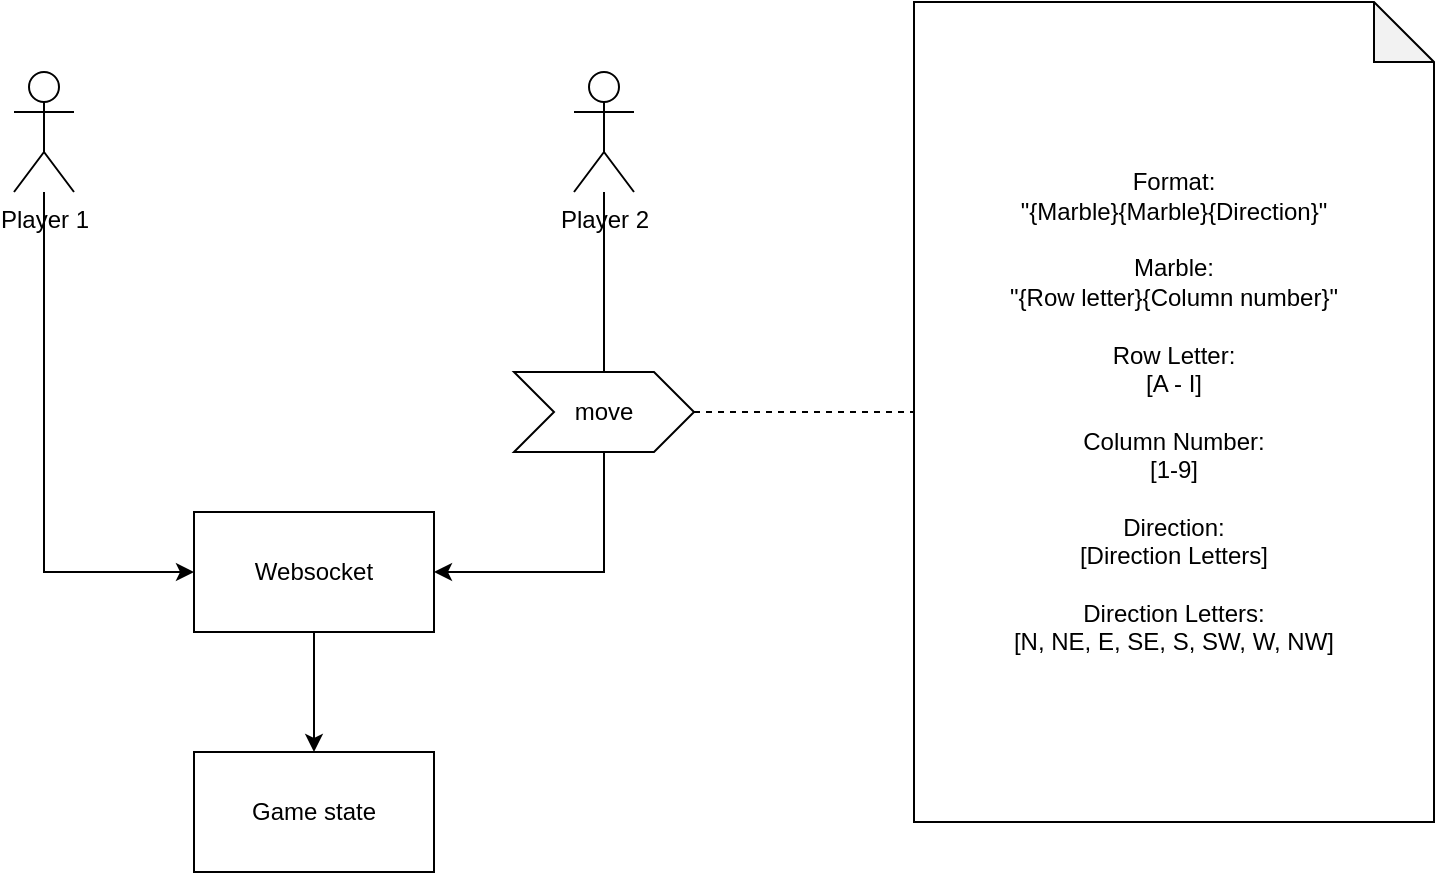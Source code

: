 <mxfile pages="2">
    <diagram id="o_hA6mm_iyRJGZsMJuoR" name="Page-1">
        <mxGraphModel dx="627" dy="721" grid="1" gridSize="10" guides="1" tooltips="1" connect="1" arrows="1" fold="1" page="1" pageScale="1" pageWidth="850" pageHeight="1100" math="0" shadow="0">
            <root>
                <mxCell id="0"/>
                <mxCell id="1" parent="0"/>
                <mxCell id="k78ftyWPNJpxcExlcPla-2" value="Game state" style="rounded=0;whiteSpace=wrap;html=1;" parent="1" vertex="1">
                    <mxGeometry x="340" y="700" width="120" height="60" as="geometry"/>
                </mxCell>
                <mxCell id="k78ftyWPNJpxcExlcPla-11" style="edgeStyle=orthogonalEdgeStyle;rounded=0;orthogonalLoop=1;jettySize=auto;html=1;entryX=0;entryY=0.5;entryDx=0;entryDy=0;" parent="1" source="k78ftyWPNJpxcExlcPla-4" target="k78ftyWPNJpxcExlcPla-6" edge="1">
                    <mxGeometry relative="1" as="geometry">
                        <Array as="points">
                            <mxPoint x="265" y="610"/>
                        </Array>
                    </mxGeometry>
                </mxCell>
                <mxCell id="k78ftyWPNJpxcExlcPla-4" value="Player 1" style="shape=umlActor;verticalLabelPosition=bottom;verticalAlign=top;html=1;outlineConnect=0;" parent="1" vertex="1">
                    <mxGeometry x="250" y="360" width="30" height="60" as="geometry"/>
                </mxCell>
                <mxCell id="k78ftyWPNJpxcExlcPla-10" style="edgeStyle=orthogonalEdgeStyle;rounded=0;orthogonalLoop=1;jettySize=auto;html=1;entryX=1;entryY=0.5;entryDx=0;entryDy=0;" parent="1" source="k78ftyWPNJpxcExlcPla-5" target="k78ftyWPNJpxcExlcPla-6" edge="1">
                    <mxGeometry relative="1" as="geometry">
                        <Array as="points">
                            <mxPoint x="545" y="610"/>
                        </Array>
                    </mxGeometry>
                </mxCell>
                <mxCell id="k78ftyWPNJpxcExlcPla-5" value="Player 2&lt;br&gt;" style="shape=umlActor;verticalLabelPosition=bottom;verticalAlign=top;html=1;outlineConnect=0;" parent="1" vertex="1">
                    <mxGeometry x="530" y="360" width="30" height="60" as="geometry"/>
                </mxCell>
                <mxCell id="_TKtuikTuOKFu88LqmTq-2" style="edgeStyle=orthogonalEdgeStyle;rounded=0;orthogonalLoop=1;jettySize=auto;html=1;entryX=0.5;entryY=0;entryDx=0;entryDy=0;" parent="1" source="k78ftyWPNJpxcExlcPla-6" target="k78ftyWPNJpxcExlcPla-2" edge="1">
                    <mxGeometry relative="1" as="geometry"/>
                </mxCell>
                <mxCell id="k78ftyWPNJpxcExlcPla-6" value="Websocket" style="rounded=0;whiteSpace=wrap;html=1;" parent="1" vertex="1">
                    <mxGeometry x="340" y="580" width="120" height="60" as="geometry"/>
                </mxCell>
                <mxCell id="4" style="edgeStyle=orthogonalEdgeStyle;rounded=0;orthogonalLoop=1;jettySize=auto;html=1;entryX=0;entryY=0.5;entryDx=0;entryDy=0;entryPerimeter=0;dashed=1;endArrow=none;endFill=0;" parent="1" source="2" target="3" edge="1">
                    <mxGeometry relative="1" as="geometry"/>
                </mxCell>
                <mxCell id="2" value="move" style="shape=step;perimeter=stepPerimeter;whiteSpace=wrap;html=1;fixedSize=1;" parent="1" vertex="1">
                    <mxGeometry x="500" y="510" width="90" height="40" as="geometry"/>
                </mxCell>
                <mxCell id="3" value="Format:&lt;br&gt;&quot;{Marble}{Marble}{Direction}&quot;&lt;br&gt;&lt;br&gt;Marble:&lt;br&gt;&quot;{Row letter}{Column number}&quot;&lt;br&gt;&lt;br&gt;Row Letter:&lt;br&gt;[A - I]&lt;br&gt;&lt;br&gt;Column Number:&lt;br&gt;[1-9]&lt;br&gt;&lt;br&gt;Direction:&lt;br&gt;[Direction Letters]&lt;br&gt;&lt;br&gt;Direction Letters:&lt;br&gt;[N, NE, E, SE, S, SW, W, NW]" style="shape=note;whiteSpace=wrap;html=1;backgroundOutline=1;darkOpacity=0.05;" parent="1" vertex="1">
                    <mxGeometry x="700" y="325" width="260" height="410" as="geometry"/>
                </mxCell>
            </root>
        </mxGraphModel>
    </diagram>
    <diagram id="cpXVy-HwRj1q8jMuaCoP" name="Page-2">
        <mxGraphModel dx="627" dy="721" grid="1" gridSize="10" guides="1" tooltips="1" connect="1" arrows="1" fold="1" page="1" pageScale="1" pageWidth="850" pageHeight="1100" math="0" shadow="0">
            <root>
                <mxCell id="wT0O0WV_117BA5sdRJmd-0"/>
                <mxCell id="wT0O0WV_117BA5sdRJmd-1" parent="wT0O0WV_117BA5sdRJmd-0"/>
                <mxCell id="wT0O0WV_117BA5sdRJmd-17" value="black" style="edgeStyle=orthogonalEdgeStyle;rounded=0;orthogonalLoop=1;jettySize=auto;html=1;entryX=1;entryY=0.5;entryDx=0;entryDy=0;" parent="wT0O0WV_117BA5sdRJmd-1" source="wT0O0WV_117BA5sdRJmd-13" target="wT0O0WV_117BA5sdRJmd-10" edge="1">
                    <mxGeometry relative="1" as="geometry"/>
                </mxCell>
                <mxCell id="wT0O0WV_117BA5sdRJmd-18" value="white" style="edgeStyle=orthogonalEdgeStyle;rounded=0;orthogonalLoop=1;jettySize=auto;html=1;entryX=1;entryY=0.5;entryDx=0;entryDy=0;" parent="wT0O0WV_117BA5sdRJmd-1" source="wT0O0WV_117BA5sdRJmd-13" target="wT0O0WV_117BA5sdRJmd-11" edge="1">
                    <mxGeometry relative="1" as="geometry"/>
                </mxCell>
                <mxCell id="wT0O0WV_117BA5sdRJmd-25" value="moves" style="edgeStyle=orthogonalEdgeStyle;rounded=0;orthogonalLoop=1;jettySize=auto;html=1;" parent="wT0O0WV_117BA5sdRJmd-1" source="wT0O0WV_117BA5sdRJmd-13" target="wT0O0WV_117BA5sdRJmd-21" edge="1">
                    <mxGeometry relative="1" as="geometry"/>
                </mxCell>
                <mxCell id="wT0O0WV_117BA5sdRJmd-13" value="Game" style="swimlane;fontStyle=0;childLayout=stackLayout;horizontal=1;startSize=26;fillColor=none;horizontalStack=0;resizeParent=1;resizeParentMax=0;resizeLast=0;collapsible=1;marginBottom=0;" parent="wT0O0WV_117BA5sdRJmd-1" vertex="1">
                    <mxGeometry x="650" y="486" width="140" height="130" as="geometry"/>
                </mxCell>
                <mxCell id="wT0O0WV_117BA5sdRJmd-14" value="id" style="text;strokeColor=none;fillColor=none;align=left;verticalAlign=top;spacingLeft=4;spacingRight=4;overflow=hidden;rotatable=0;points=[[0,0.5],[1,0.5]];portConstraint=eastwest;" parent="wT0O0WV_117BA5sdRJmd-13" vertex="1">
                    <mxGeometry y="26" width="140" height="26" as="geometry"/>
                </mxCell>
                <mxCell id="wT0O0WV_117BA5sdRJmd-19" value="status" style="text;strokeColor=none;fillColor=none;align=left;verticalAlign=top;spacingLeft=4;spacingRight=4;overflow=hidden;rotatable=0;points=[[0,0.5],[1,0.5]];portConstraint=eastwest;" parent="wT0O0WV_117BA5sdRJmd-13" vertex="1">
                    <mxGeometry y="52" width="140" height="26" as="geometry"/>
                </mxCell>
                <mxCell id="QRZgyYEjgwaR_7P2kjIf-2" value="starting_formation" style="text;strokeColor=none;fillColor=none;align=left;verticalAlign=top;spacingLeft=4;spacingRight=4;overflow=hidden;rotatable=0;points=[[0,0.5],[1,0.5]];portConstraint=eastwest;" parent="wT0O0WV_117BA5sdRJmd-13" vertex="1">
                    <mxGeometry y="78" width="140" height="26" as="geometry"/>
                </mxCell>
                <mxCell id="QRZgyYEjgwaR_7P2kjIf-0" value="created_at" style="text;strokeColor=none;fillColor=none;align=left;verticalAlign=top;spacingLeft=4;spacingRight=4;overflow=hidden;rotatable=0;points=[[0,0.5],[1,0.5]];portConstraint=eastwest;" parent="wT0O0WV_117BA5sdRJmd-13" vertex="1">
                    <mxGeometry y="104" width="140" height="26" as="geometry"/>
                </mxCell>
                <mxCell id="wT0O0WV_117BA5sdRJmd-8" value="User" style="swimlane;fontStyle=0;childLayout=stackLayout;horizontal=1;startSize=26;fillColor=none;horizontalStack=0;resizeParent=1;resizeParentMax=0;resizeLast=0;collapsible=1;marginBottom=0;" parent="wT0O0WV_117BA5sdRJmd-1" vertex="1">
                    <mxGeometry x="285" y="490" width="140" height="130" as="geometry"/>
                </mxCell>
                <mxCell id="wT0O0WV_117BA5sdRJmd-10" value="id" style="text;strokeColor=none;fillColor=none;align=left;verticalAlign=top;spacingLeft=4;spacingRight=4;overflow=hidden;rotatable=0;points=[[0,0.5],[1,0.5]];portConstraint=eastwest;" parent="wT0O0WV_117BA5sdRJmd-8" vertex="1">
                    <mxGeometry y="26" width="140" height="26" as="geometry"/>
                </mxCell>
                <mxCell id="wT0O0WV_117BA5sdRJmd-20" value="username" style="text;strokeColor=none;fillColor=none;align=left;verticalAlign=top;spacingLeft=4;spacingRight=4;overflow=hidden;rotatable=0;points=[[0,0.5],[1,0.5]];portConstraint=eastwest;" parent="wT0O0WV_117BA5sdRJmd-8" vertex="1">
                    <mxGeometry y="52" width="140" height="26" as="geometry"/>
                </mxCell>
                <mxCell id="wT0O0WV_117BA5sdRJmd-11" value="password" style="text;strokeColor=none;fillColor=none;align=left;verticalAlign=top;spacingLeft=4;spacingRight=4;overflow=hidden;rotatable=0;points=[[0,0.5],[1,0.5]];portConstraint=eastwest;" parent="wT0O0WV_117BA5sdRJmd-8" vertex="1">
                    <mxGeometry y="78" width="140" height="26" as="geometry"/>
                </mxCell>
                <mxCell id="wT0O0WV_117BA5sdRJmd-12" value="email" style="text;strokeColor=none;fillColor=none;align=left;verticalAlign=top;spacingLeft=4;spacingRight=4;overflow=hidden;rotatable=0;points=[[0,0.5],[1,0.5]];portConstraint=eastwest;" parent="wT0O0WV_117BA5sdRJmd-8" vertex="1">
                    <mxGeometry y="104" width="140" height="26" as="geometry"/>
                </mxCell>
                <mxCell id="wT0O0WV_117BA5sdRJmd-21" value="Move" style="swimlane;fontStyle=0;childLayout=stackLayout;horizontal=1;startSize=26;fillColor=none;horizontalStack=0;resizeParent=1;resizeParentMax=0;resizeLast=0;collapsible=1;marginBottom=0;" parent="wT0O0WV_117BA5sdRJmd-1" vertex="1">
                    <mxGeometry x="650" y="680" width="140" height="130" as="geometry"/>
                </mxCell>
                <mxCell id="CC8oglkCXgLJTZntTrgo-0" value="ply" style="text;strokeColor=none;fillColor=none;align=left;verticalAlign=top;spacingLeft=4;spacingRight=4;overflow=hidden;rotatable=0;points=[[0,0.5],[1,0.5]];portConstraint=eastwest;" parent="wT0O0WV_117BA5sdRJmd-21" vertex="1">
                    <mxGeometry y="26" width="140" height="26" as="geometry"/>
                </mxCell>
                <mxCell id="wT0O0WV_117BA5sdRJmd-23" value="first" style="text;strokeColor=none;fillColor=none;align=left;verticalAlign=top;spacingLeft=4;spacingRight=4;overflow=hidden;rotatable=0;points=[[0,0.5],[1,0.5]];portConstraint=eastwest;" parent="wT0O0WV_117BA5sdRJmd-21" vertex="1">
                    <mxGeometry y="52" width="140" height="26" as="geometry"/>
                </mxCell>
                <mxCell id="wT0O0WV_117BA5sdRJmd-24" value="last" style="text;strokeColor=none;fillColor=none;align=left;verticalAlign=top;spacingLeft=4;spacingRight=4;overflow=hidden;rotatable=0;points=[[0,0.5],[1,0.5]];portConstraint=eastwest;" parent="wT0O0WV_117BA5sdRJmd-21" vertex="1">
                    <mxGeometry y="78" width="140" height="26" as="geometry"/>
                </mxCell>
                <mxCell id="QRZgyYEjgwaR_7P2kjIf-1" value="direction" style="text;strokeColor=none;fillColor=none;align=left;verticalAlign=top;spacingLeft=4;spacingRight=4;overflow=hidden;rotatable=0;points=[[0,0.5],[1,0.5]];portConstraint=eastwest;" parent="wT0O0WV_117BA5sdRJmd-21" vertex="1">
                    <mxGeometry y="104" width="140" height="26" as="geometry"/>
                </mxCell>
            </root>
        </mxGraphModel>
    </diagram>
    <diagram id="2VamMHG1XoXoliNRoKyS" name="Page-3">
        <mxGraphModel dx="627" dy="721" grid="1" gridSize="10" guides="1" tooltips="1" connect="1" arrows="1" fold="1" page="1" pageScale="1" pageWidth="850" pageHeight="1100" math="0" shadow="0">
            <root>
                <mxCell id="LiJzTNOdyZiQz-nexwCu-0"/>
                <mxCell id="LiJzTNOdyZiQz-nexwCu-1" parent="LiJzTNOdyZiQz-nexwCu-0"/>
                <mxCell id="LiJzTNOdyZiQz-nexwCu-6" style="edgeStyle=orthogonalEdgeStyle;rounded=0;orthogonalLoop=1;jettySize=auto;html=1;entryX=0.5;entryY=0;entryDx=0;entryDy=0;" parent="LiJzTNOdyZiQz-nexwCu-1" source="LiJzTNOdyZiQz-nexwCu-2" target="LiJzTNOdyZiQz-nexwCu-4" edge="1">
                    <mxGeometry relative="1" as="geometry"/>
                </mxCell>
                <mxCell id="LiJzTNOdyZiQz-nexwCu-2" value="Desired move" style="rounded=1;whiteSpace=wrap;html=1;" parent="LiJzTNOdyZiQz-nexwCu-1" vertex="1">
                    <mxGeometry x="610" y="160" width="120" height="60" as="geometry"/>
                </mxCell>
                <mxCell id="LiJzTNOdyZiQz-nexwCu-7" style="edgeStyle=orthogonalEdgeStyle;rounded=0;orthogonalLoop=1;jettySize=auto;html=1;entryX=0;entryY=0.5;entryDx=0;entryDy=0;" parent="LiJzTNOdyZiQz-nexwCu-1" source="LiJzTNOdyZiQz-nexwCu-4" target="LiJzTNOdyZiQz-nexwCu-5" edge="1">
                    <mxGeometry relative="1" as="geometry"/>
                </mxCell>
                <mxCell id="LiJzTNOdyZiQz-nexwCu-9" value="" style="edgeStyle=orthogonalEdgeStyle;rounded=0;orthogonalLoop=1;jettySize=auto;html=1;" parent="LiJzTNOdyZiQz-nexwCu-1" source="LiJzTNOdyZiQz-nexwCu-4" target="LiJzTNOdyZiQz-nexwCu-8" edge="1">
                    <mxGeometry relative="1" as="geometry"/>
                </mxCell>
                <mxCell id="LiJzTNOdyZiQz-nexwCu-4" value="is valid?" style="rhombus;whiteSpace=wrap;html=1;" parent="LiJzTNOdyZiQz-nexwCu-1" vertex="1">
                    <mxGeometry x="630" y="250" width="80" height="80" as="geometry"/>
                </mxCell>
                <mxCell id="LiJzTNOdyZiQz-nexwCu-5" value="Send error" style="rounded=0;whiteSpace=wrap;html=1;" parent="LiJzTNOdyZiQz-nexwCu-1" vertex="1">
                    <mxGeometry x="770" y="260" width="120" height="60" as="geometry"/>
                </mxCell>
                <mxCell id="LiJzTNOdyZiQz-nexwCu-11" style="edgeStyle=orthogonalEdgeStyle;rounded=0;orthogonalLoop=1;jettySize=auto;html=1;entryX=0.5;entryY=0;entryDx=0;entryDy=0;" parent="LiJzTNOdyZiQz-nexwCu-1" source="LiJzTNOdyZiQz-nexwCu-8" target="LiJzTNOdyZiQz-nexwCu-10" edge="1">
                    <mxGeometry relative="1" as="geometry"/>
                </mxCell>
                <mxCell id="LiJzTNOdyZiQz-nexwCu-8" value="modify game state" style="rounded=0;whiteSpace=wrap;html=1;" parent="LiJzTNOdyZiQz-nexwCu-1" vertex="1">
                    <mxGeometry x="610" y="360" width="120" height="60" as="geometry"/>
                </mxCell>
                <mxCell id="vVCBrSqQ8ISeoyAV9F9p-1" style="edgeStyle=orthogonalEdgeStyle;rounded=0;orthogonalLoop=1;jettySize=auto;html=1;entryX=0.5;entryY=0;entryDx=0;entryDy=0;" parent="LiJzTNOdyZiQz-nexwCu-1" source="LiJzTNOdyZiQz-nexwCu-10" target="vVCBrSqQ8ISeoyAV9F9p-0" edge="1">
                    <mxGeometry relative="1" as="geometry"/>
                </mxCell>
                <mxCell id="LiJzTNOdyZiQz-nexwCu-10" value="store move in db" style="rounded=0;whiteSpace=wrap;html=1;" parent="LiJzTNOdyZiQz-nexwCu-1" vertex="1">
                    <mxGeometry x="610" y="450" width="120" height="60" as="geometry"/>
                </mxCell>
                <mxCell id="vVCBrSqQ8ISeoyAV9F9p-0" value="broadcast move to connected clients" style="rounded=0;whiteSpace=wrap;html=1;" parent="LiJzTNOdyZiQz-nexwCu-1" vertex="1">
                    <mxGeometry x="610" y="540" width="120" height="60" as="geometry"/>
                </mxCell>
                <mxCell id="vVCBrSqQ8ISeoyAV9F9p-19" style="edgeStyle=orthogonalEdgeStyle;rounded=0;orthogonalLoop=1;jettySize=auto;html=1;entryX=0.5;entryY=0;entryDx=0;entryDy=0;" parent="LiJzTNOdyZiQz-nexwCu-1" source="vVCBrSqQ8ISeoyAV9F9p-2" target="vVCBrSqQ8ISeoyAV9F9p-3" edge="1">
                    <mxGeometry relative="1" as="geometry"/>
                </mxCell>
                <mxCell id="vVCBrSqQ8ISeoyAV9F9p-2" value="game id" style="rounded=1;whiteSpace=wrap;html=1;" parent="LiJzTNOdyZiQz-nexwCu-1" vertex="1">
                    <mxGeometry x="140" y="160" width="120" height="60" as="geometry"/>
                </mxCell>
                <mxCell id="vVCBrSqQ8ISeoyAV9F9p-18" style="edgeStyle=orthogonalEdgeStyle;rounded=0;orthogonalLoop=1;jettySize=auto;html=1;entryX=0.5;entryY=0;entryDx=0;entryDy=0;" parent="LiJzTNOdyZiQz-nexwCu-1" source="vVCBrSqQ8ISeoyAV9F9p-3" target="vVCBrSqQ8ISeoyAV9F9p-6" edge="1">
                    <mxGeometry relative="1" as="geometry"/>
                </mxCell>
                <mxCell id="vVCBrSqQ8ISeoyAV9F9p-20" style="edgeStyle=orthogonalEdgeStyle;rounded=0;orthogonalLoop=1;jettySize=auto;html=1;entryX=0;entryY=0.5;entryDx=0;entryDy=0;" parent="LiJzTNOdyZiQz-nexwCu-1" source="vVCBrSqQ8ISeoyAV9F9p-3" target="vVCBrSqQ8ISeoyAV9F9p-4" edge="1">
                    <mxGeometry relative="1" as="geometry"/>
                </mxCell>
                <mxCell id="vVCBrSqQ8ISeoyAV9F9p-3" value="exists?" style="rhombus;whiteSpace=wrap;html=1;" parent="LiJzTNOdyZiQz-nexwCu-1" vertex="1">
                    <mxGeometry x="160" y="250" width="80" height="80" as="geometry"/>
                </mxCell>
                <mxCell id="vVCBrSqQ8ISeoyAV9F9p-4" value="Send error" style="rounded=0;whiteSpace=wrap;html=1;" parent="LiJzTNOdyZiQz-nexwCu-1" vertex="1">
                    <mxGeometry x="280" y="260" width="120" height="60" as="geometry"/>
                </mxCell>
                <mxCell id="vVCBrSqQ8ISeoyAV9F9p-13" value="" style="edgeStyle=orthogonalEdgeStyle;rounded=0;orthogonalLoop=1;jettySize=auto;html=1;" parent="LiJzTNOdyZiQz-nexwCu-1" source="vVCBrSqQ8ISeoyAV9F9p-6" target="vVCBrSqQ8ISeoyAV9F9p-10" edge="1">
                    <mxGeometry relative="1" as="geometry"/>
                </mxCell>
                <mxCell id="vVCBrSqQ8ISeoyAV9F9p-22" style="edgeStyle=orthogonalEdgeStyle;rounded=0;orthogonalLoop=1;jettySize=auto;html=1;entryX=0;entryY=0.5;entryDx=0;entryDy=0;" parent="LiJzTNOdyZiQz-nexwCu-1" source="vVCBrSqQ8ISeoyAV9F9p-6" target="vVCBrSqQ8ISeoyAV9F9p-7" edge="1">
                    <mxGeometry relative="1" as="geometry"/>
                </mxCell>
                <mxCell id="vVCBrSqQ8ISeoyAV9F9p-6" value="initialized in memory?" style="rhombus;whiteSpace=wrap;html=1;" parent="LiJzTNOdyZiQz-nexwCu-1" vertex="1">
                    <mxGeometry x="160" y="360" width="80" height="80" as="geometry"/>
                </mxCell>
                <mxCell id="vVCBrSqQ8ISeoyAV9F9p-12" style="edgeStyle=orthogonalEdgeStyle;rounded=0;orthogonalLoop=1;jettySize=auto;html=1;entryX=0.5;entryY=0;entryDx=0;entryDy=0;" parent="LiJzTNOdyZiQz-nexwCu-1" source="vVCBrSqQ8ISeoyAV9F9p-7" target="vVCBrSqQ8ISeoyAV9F9p-10" edge="1">
                    <mxGeometry relative="1" as="geometry">
                        <Array as="points">
                            <mxPoint x="340" y="450"/>
                            <mxPoint x="200" y="450"/>
                        </Array>
                    </mxGeometry>
                </mxCell>
                <mxCell id="vVCBrSqQ8ISeoyAV9F9p-7" value="initialize from game history" style="rounded=0;whiteSpace=wrap;html=1;" parent="LiJzTNOdyZiQz-nexwCu-1" vertex="1">
                    <mxGeometry x="280" y="370" width="120" height="60" as="geometry"/>
                </mxCell>
                <mxCell id="vVCBrSqQ8ISeoyAV9F9p-9" value="send player ws" style="rounded=0;whiteSpace=wrap;html=1;" parent="LiJzTNOdyZiQz-nexwCu-1" vertex="1">
                    <mxGeometry x="140" y="690" width="120" height="60" as="geometry"/>
                </mxCell>
                <mxCell id="vVCBrSqQ8ISeoyAV9F9p-17" style="edgeStyle=orthogonalEdgeStyle;rounded=0;orthogonalLoop=1;jettySize=auto;html=1;entryX=0.5;entryY=0;entryDx=0;entryDy=0;" parent="LiJzTNOdyZiQz-nexwCu-1" source="vVCBrSqQ8ISeoyAV9F9p-10" target="vVCBrSqQ8ISeoyAV9F9p-14" edge="1">
                    <mxGeometry relative="1" as="geometry"/>
                </mxCell>
                <mxCell id="vVCBrSqQ8ISeoyAV9F9p-21" style="edgeStyle=orthogonalEdgeStyle;rounded=0;orthogonalLoop=1;jettySize=auto;html=1;entryX=0.5;entryY=0;entryDx=0;entryDy=0;" parent="LiJzTNOdyZiQz-nexwCu-1" source="vVCBrSqQ8ISeoyAV9F9p-10" target="vVCBrSqQ8ISeoyAV9F9p-11" edge="1">
                    <mxGeometry relative="1" as="geometry">
                        <Array as="points">
                            <mxPoint x="340" y="510"/>
                        </Array>
                    </mxGeometry>
                </mxCell>
                <mxCell id="vVCBrSqQ8ISeoyAV9F9p-10" value="user authenticated?" style="rhombus;whiteSpace=wrap;html=1;" parent="LiJzTNOdyZiQz-nexwCu-1" vertex="1">
                    <mxGeometry x="160" y="470" width="80" height="80" as="geometry"/>
                </mxCell>
                <mxCell id="vVCBrSqQ8ISeoyAV9F9p-11" value="send spectator ws" style="rounded=0;whiteSpace=wrap;html=1;" parent="LiJzTNOdyZiQz-nexwCu-1" vertex="1">
                    <mxGeometry x="280" y="690" width="120" height="60" as="geometry"/>
                </mxCell>
                <mxCell id="vVCBrSqQ8ISeoyAV9F9p-15" style="edgeStyle=orthogonalEdgeStyle;rounded=0;orthogonalLoop=1;jettySize=auto;html=1;" parent="LiJzTNOdyZiQz-nexwCu-1" source="vVCBrSqQ8ISeoyAV9F9p-14" target="vVCBrSqQ8ISeoyAV9F9p-11" edge="1">
                    <mxGeometry relative="1" as="geometry"/>
                </mxCell>
                <mxCell id="vVCBrSqQ8ISeoyAV9F9p-16" style="edgeStyle=orthogonalEdgeStyle;rounded=0;orthogonalLoop=1;jettySize=auto;html=1;entryX=0.5;entryY=0;entryDx=0;entryDy=0;" parent="LiJzTNOdyZiQz-nexwCu-1" source="vVCBrSqQ8ISeoyAV9F9p-14" target="vVCBrSqQ8ISeoyAV9F9p-9" edge="1">
                    <mxGeometry relative="1" as="geometry"/>
                </mxCell>
                <mxCell id="vVCBrSqQ8ISeoyAV9F9p-14" value="user equal to player?" style="rhombus;whiteSpace=wrap;html=1;" parent="LiJzTNOdyZiQz-nexwCu-1" vertex="1">
                    <mxGeometry x="160" y="580" width="80" height="80" as="geometry"/>
                </mxCell>
            </root>
        </mxGraphModel>
    </diagram>
</mxfile>